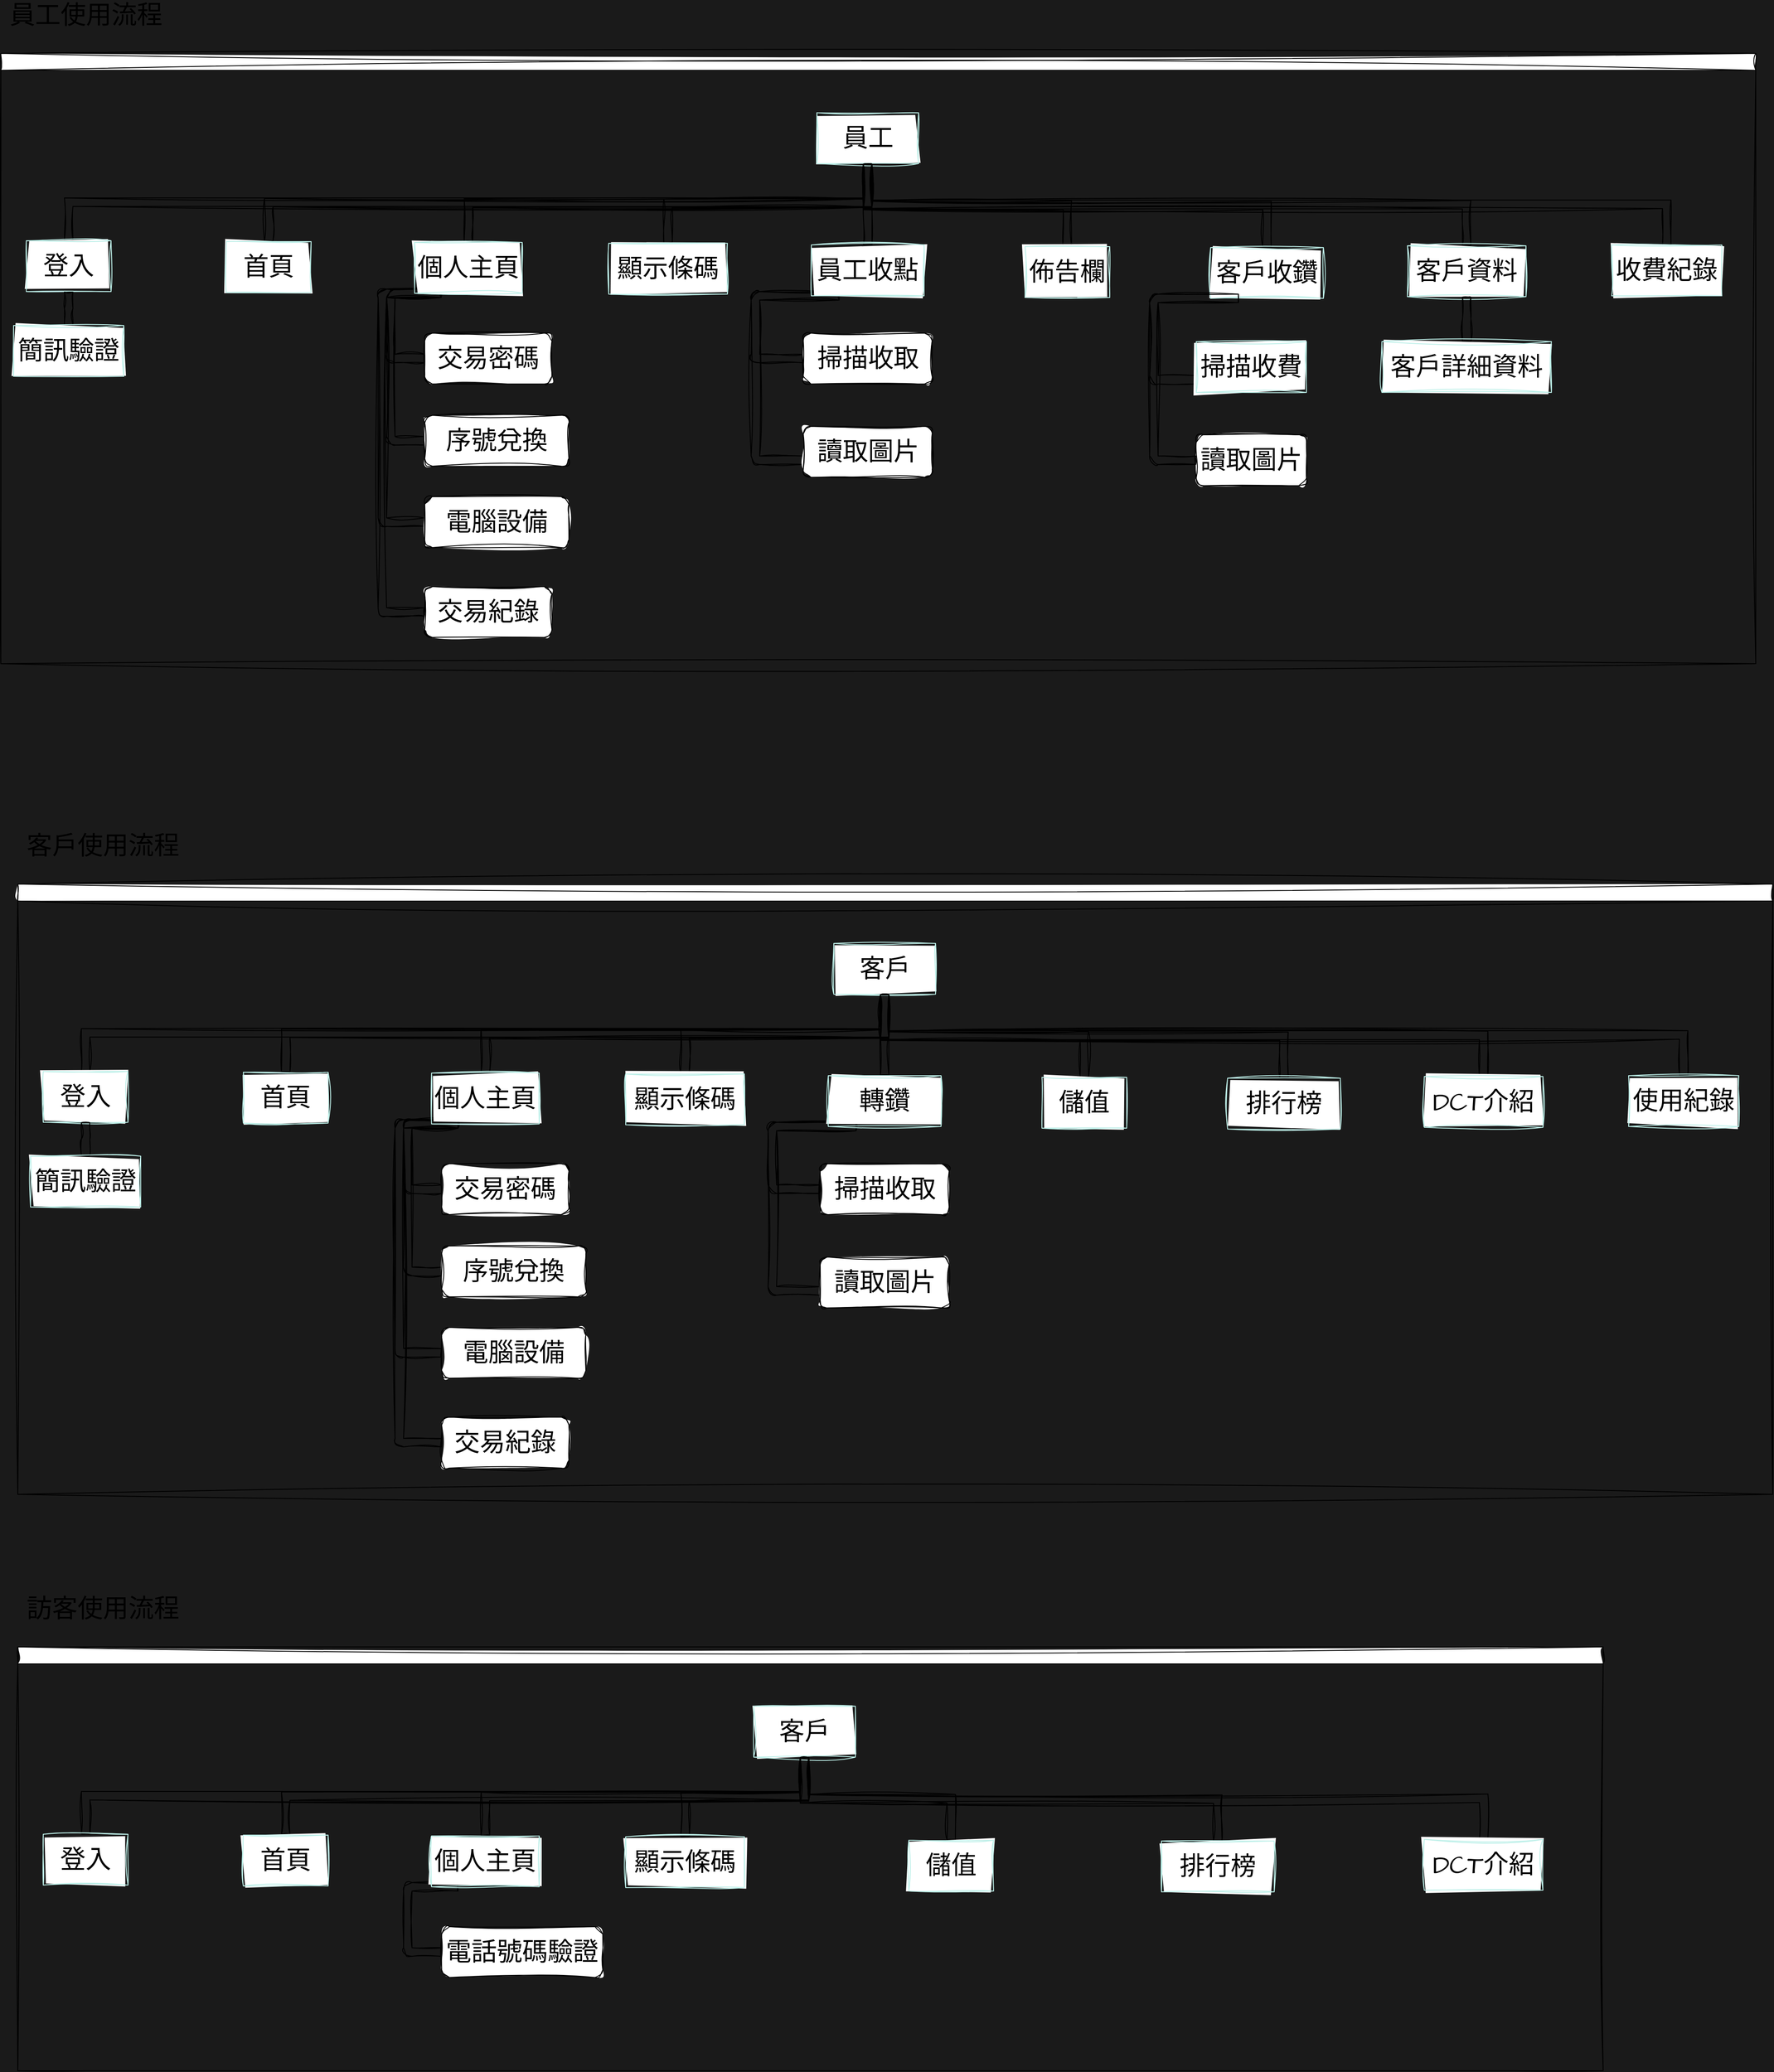 <mxfile>
    <diagram id="p6UBjin0IFwzOMtOB1aO" name="第1頁">
        <mxGraphModel dx="554" dy="407" grid="1" gridSize="10" guides="1" tooltips="1" connect="1" arrows="1" fold="1" page="1" pageScale="1" pageWidth="827" pageHeight="1169" background="#1A1A1A" math="0" shadow="0">
            <root>
                <mxCell id="0"/>
                <mxCell id="1" parent="0"/>
                <mxCell id="107" value="" style="swimlane;startSize=20;horizontal=1;containerType=tree;newEdgeStyle={&quot;edgeStyle&quot;:&quot;elbowEdgeStyle&quot;,&quot;startArrow&quot;:&quot;none&quot;,&quot;endArrow&quot;:&quot;none&quot;};sketch=1;hachureGap=4;jiggle=2;curveFitting=1;fontFamily=Architects Daughter;fontSource=https%3A%2F%2Ffonts.googleapis.com%2Fcss%3Ffamily%3DArchitects%2BDaughter;fontSize=30;spacingTop=2;spacing=10;" parent="1" vertex="1">
                    <mxGeometry x="280" y="540" width="2070" height="720" as="geometry"/>
                </mxCell>
                <mxCell id="108" value="" style="edgeStyle=elbowEdgeStyle;elbow=vertical;sourcePerimeterSpacing=0;targetPerimeterSpacing=0;startArrow=none;endArrow=none;rounded=0;curved=0;sketch=1;hachureGap=4;jiggle=2;curveFitting=1;fontFamily=Architects Daughter;fontSource=https%3A%2F%2Ffonts.googleapis.com%2Fcss%3Ffamily%3DArchitects%2BDaughter;fontSize=30;shape=flexArrow;" parent="107" source="110" target="111" edge="1">
                    <mxGeometry relative="1" as="geometry"/>
                </mxCell>
                <mxCell id="109" value="" style="edgeStyle=elbowEdgeStyle;elbow=vertical;sourcePerimeterSpacing=0;targetPerimeterSpacing=0;startArrow=none;endArrow=none;rounded=0;curved=0;sketch=1;hachureGap=4;jiggle=2;curveFitting=1;fontFamily=Architects Daughter;fontSource=https%3A%2F%2Ffonts.googleapis.com%2Fcss%3Ffamily%3DArchitects%2BDaughter;fontSize=30;shape=flexArrow;" parent="107" source="110" target="112" edge="1">
                    <mxGeometry relative="1" as="geometry"/>
                </mxCell>
                <UserObject label="員工" treeRoot="1" id="110">
                    <mxCell style="whiteSpace=wrap;html=1;align=center;treeFolding=1;treeMoving=1;newEdgeStyle={&quot;edgeStyle&quot;:&quot;elbowEdgeStyle&quot;,&quot;startArrow&quot;:&quot;none&quot;,&quot;endArrow&quot;:&quot;none&quot;};sketch=1;hachureGap=4;jiggle=2;curveFitting=1;strokeColor=#BEF0E9;fontFamily=Architects Daughter;fontSource=https%3A%2F%2Ffonts.googleapis.com%2Fcss%3Ffamily%3DArchitects%2BDaughter;fontSize=30;" parent="107" vertex="1">
                        <mxGeometry x="962.5" y="70" width="120" height="60" as="geometry"/>
                    </mxCell>
                </UserObject>
                <mxCell id="111" value="登入" style="whiteSpace=wrap;html=1;align=center;verticalAlign=middle;treeFolding=1;treeMoving=1;newEdgeStyle={&quot;edgeStyle&quot;:&quot;elbowEdgeStyle&quot;,&quot;startArrow&quot;:&quot;none&quot;,&quot;endArrow&quot;:&quot;none&quot;};sketch=1;hachureGap=4;jiggle=2;curveFitting=1;strokeColor=#BEF0E9;fontFamily=Architects Daughter;fontSource=https%3A%2F%2Ffonts.googleapis.com%2Fcss%3Ffamily%3DArchitects%2BDaughter;fontSize=30;" parent="107" vertex="1">
                    <mxGeometry x="30" y="221" width="100" height="60" as="geometry"/>
                </mxCell>
                <mxCell id="112" value="首頁" style="whiteSpace=wrap;html=1;align=center;verticalAlign=middle;treeFolding=1;treeMoving=1;newEdgeStyle={&quot;edgeStyle&quot;:&quot;elbowEdgeStyle&quot;,&quot;startArrow&quot;:&quot;none&quot;,&quot;endArrow&quot;:&quot;none&quot;};sketch=1;hachureGap=4;jiggle=2;curveFitting=1;strokeColor=#BEF0E9;fontFamily=Architects Daughter;fontSource=https%3A%2F%2Ffonts.googleapis.com%2Fcss%3Ffamily%3DArchitects%2BDaughter;fontSize=30;" parent="107" vertex="1">
                    <mxGeometry x="266" y="222" width="100" height="60" as="geometry"/>
                </mxCell>
                <mxCell id="113" value="" style="edgeStyle=elbowEdgeStyle;elbow=vertical;sourcePerimeterSpacing=0;targetPerimeterSpacing=0;startArrow=none;endArrow=none;rounded=0;curved=0;sketch=1;hachureGap=4;jiggle=2;curveFitting=1;fontFamily=Architects Daughter;fontSource=https%3A%2F%2Ffonts.googleapis.com%2Fcss%3Ffamily%3DArchitects%2BDaughter;fontSize=30;shape=flexArrow;" parent="107" source="110" target="114" edge="1">
                    <mxGeometry relative="1" as="geometry">
                        <mxPoint x="710" y="600" as="sourcePoint"/>
                    </mxGeometry>
                </mxCell>
                <mxCell id="157" style="edgeStyle=elbowEdgeStyle;shape=flexArrow;sketch=1;hachureGap=4;jiggle=2;curveFitting=1;html=1;startArrow=none;endArrow=none;exitX=0.25;exitY=1;exitDx=0;exitDy=0;entryX=0;entryY=0.5;entryDx=0;entryDy=0;fontFamily=Architects Daughter;fontSource=https%3A%2F%2Ffonts.googleapis.com%2Fcss%3Ffamily%3DArchitects%2BDaughter;fontSize=30;elbow=vertical;" parent="107" source="114" target="152" edge="1">
                    <mxGeometry relative="1" as="geometry">
                        <Array as="points">
                            <mxPoint x="460" y="360"/>
                        </Array>
                    </mxGeometry>
                </mxCell>
                <mxCell id="158" style="edgeStyle=elbowEdgeStyle;shape=flexArrow;sketch=1;hachureGap=4;jiggle=2;curveFitting=1;html=1;startArrow=none;endArrow=none;exitX=0.25;exitY=1;exitDx=0;exitDy=0;entryX=0;entryY=0.5;entryDx=0;entryDy=0;fontFamily=Architects Daughter;fontSource=https%3A%2F%2Ffonts.googleapis.com%2Fcss%3Ffamily%3DArchitects%2BDaughter;fontSize=30;elbow=vertical;" parent="107" source="114" target="153" edge="1">
                    <mxGeometry relative="1" as="geometry">
                        <Array as="points">
                            <mxPoint x="460" y="457"/>
                        </Array>
                    </mxGeometry>
                </mxCell>
                <mxCell id="159" style="edgeStyle=elbowEdgeStyle;shape=flexArrow;sketch=1;hachureGap=4;jiggle=2;curveFitting=1;html=1;startArrow=none;endArrow=none;exitX=0.25;exitY=1;exitDx=0;exitDy=0;entryX=0;entryY=0.5;entryDx=0;entryDy=0;fontFamily=Architects Daughter;fontSource=https%3A%2F%2Ffonts.googleapis.com%2Fcss%3Ffamily%3DArchitects%2BDaughter;fontSize=30;elbow=vertical;" parent="107" source="114" target="155" edge="1">
                    <mxGeometry relative="1" as="geometry">
                        <Array as="points">
                            <mxPoint x="450" y="553"/>
                        </Array>
                    </mxGeometry>
                </mxCell>
                <mxCell id="160" style="edgeStyle=elbowEdgeStyle;shape=flexArrow;sketch=1;hachureGap=4;jiggle=2;curveFitting=1;html=1;startArrow=none;endArrow=none;exitX=0.25;exitY=1;exitDx=0;exitDy=0;entryX=0;entryY=0.5;entryDx=0;entryDy=0;fontFamily=Architects Daughter;fontSource=https%3A%2F%2Ffonts.googleapis.com%2Fcss%3Ffamily%3DArchitects%2BDaughter;fontSize=30;elbow=vertical;" parent="107" source="114" target="154" edge="1">
                    <mxGeometry relative="1" as="geometry">
                        <Array as="points">
                            <mxPoint x="450" y="650"/>
                        </Array>
                    </mxGeometry>
                </mxCell>
                <mxCell id="114" value="個人主頁" style="whiteSpace=wrap;html=1;align=center;verticalAlign=middle;treeFolding=1;treeMoving=1;newEdgeStyle={&quot;edgeStyle&quot;:&quot;elbowEdgeStyle&quot;,&quot;startArrow&quot;:&quot;none&quot;,&quot;endArrow&quot;:&quot;none&quot;};sketch=1;hachureGap=4;jiggle=2;curveFitting=1;strokeColor=#BEF0E9;fontFamily=Architects Daughter;fontSource=https%3A%2F%2Ffonts.googleapis.com%2Fcss%3Ffamily%3DArchitects%2BDaughter;fontSize=30;" parent="107" vertex="1">
                    <mxGeometry x="488" y="223" width="127" height="60" as="geometry"/>
                </mxCell>
                <mxCell id="115" value="" style="edgeStyle=elbowEdgeStyle;elbow=vertical;sourcePerimeterSpacing=0;targetPerimeterSpacing=0;startArrow=none;endArrow=none;rounded=0;curved=0;sketch=1;hachureGap=4;jiggle=2;curveFitting=1;fontFamily=Architects Daughter;fontSource=https%3A%2F%2Ffonts.googleapis.com%2Fcss%3Ffamily%3DArchitects%2BDaughter;fontSize=30;shape=flexArrow;" parent="107" source="110" target="116" edge="1">
                    <mxGeometry relative="1" as="geometry">
                        <mxPoint x="710" y="600" as="sourcePoint"/>
                    </mxGeometry>
                </mxCell>
                <mxCell id="116" value="顯示條碼" style="whiteSpace=wrap;html=1;align=center;verticalAlign=middle;treeFolding=1;treeMoving=1;newEdgeStyle={&quot;edgeStyle&quot;:&quot;elbowEdgeStyle&quot;,&quot;startArrow&quot;:&quot;none&quot;,&quot;endArrow&quot;:&quot;none&quot;};sketch=1;hachureGap=4;jiggle=2;curveFitting=1;strokeColor=#BEF0E9;fontFamily=Architects Daughter;fontSource=https%3A%2F%2Ffonts.googleapis.com%2Fcss%3Ffamily%3DArchitects%2BDaughter;fontSize=30;" parent="107" vertex="1">
                    <mxGeometry x="717" y="224" width="140" height="60" as="geometry"/>
                </mxCell>
                <mxCell id="122" value="" style="edgeStyle=elbowEdgeStyle;elbow=vertical;sourcePerimeterSpacing=0;targetPerimeterSpacing=0;startArrow=none;endArrow=none;rounded=0;curved=0;sketch=1;hachureGap=4;jiggle=2;curveFitting=1;fontFamily=Architects Daughter;fontSource=https%3A%2F%2Ffonts.googleapis.com%2Fcss%3Ffamily%3DArchitects%2BDaughter;fontSize=30;shape=flexArrow;" parent="107" source="110" target="123" edge="1">
                    <mxGeometry relative="1" as="geometry">
                        <mxPoint x="713" y="670" as="sourcePoint"/>
                    </mxGeometry>
                </mxCell>
                <mxCell id="150" style="edgeStyle=elbowEdgeStyle;shape=flexArrow;sketch=1;hachureGap=4;jiggle=2;curveFitting=1;html=1;startArrow=none;endArrow=none;exitX=0.25;exitY=1;exitDx=0;exitDy=0;entryX=0;entryY=0.5;entryDx=0;entryDy=0;fontFamily=Architects Daughter;fontSource=https%3A%2F%2Ffonts.googleapis.com%2Fcss%3Ffamily%3DArchitects%2BDaughter;fontSize=30;elbow=vertical;" parent="107" source="123" target="148" edge="1">
                    <mxGeometry relative="1" as="geometry">
                        <Array as="points">
                            <mxPoint x="890" y="320"/>
                        </Array>
                    </mxGeometry>
                </mxCell>
                <mxCell id="151" style="edgeStyle=elbowEdgeStyle;shape=flexArrow;sketch=1;hachureGap=4;jiggle=2;curveFitting=1;html=1;startArrow=none;endArrow=none;exitX=0.25;exitY=1;exitDx=0;exitDy=0;entryX=0;entryY=0.667;entryDx=0;entryDy=0;fontFamily=Architects Daughter;fontSource=https%3A%2F%2Ffonts.googleapis.com%2Fcss%3Ffamily%3DArchitects%2BDaughter;fontSize=30;elbow=vertical;entryPerimeter=0;" parent="107" source="123" target="149" edge="1">
                    <mxGeometry relative="1" as="geometry">
                        <Array as="points">
                            <mxPoint x="890" y="370"/>
                        </Array>
                    </mxGeometry>
                </mxCell>
                <mxCell id="123" value="員工收點" style="whiteSpace=wrap;html=1;align=center;verticalAlign=middle;treeFolding=1;treeMoving=1;newEdgeStyle={&quot;edgeStyle&quot;:&quot;elbowEdgeStyle&quot;,&quot;startArrow&quot;:&quot;none&quot;,&quot;endArrow&quot;:&quot;none&quot;};sketch=1;hachureGap=4;jiggle=2;curveFitting=1;strokeColor=#BEF0E9;fontFamily=Architects Daughter;fontSource=https%3A%2F%2Ffonts.googleapis.com%2Fcss%3Ffamily%3DArchitects%2BDaughter;fontSize=30;" parent="107" vertex="1">
                    <mxGeometry x="956" y="226" width="133" height="60" as="geometry"/>
                </mxCell>
                <mxCell id="126" value="" style="edgeStyle=elbowEdgeStyle;elbow=vertical;sourcePerimeterSpacing=0;targetPerimeterSpacing=0;startArrow=none;endArrow=none;rounded=0;curved=0;sketch=1;hachureGap=4;jiggle=2;curveFitting=1;fontFamily=Architects Daughter;fontSource=https%3A%2F%2Ffonts.googleapis.com%2Fcss%3Ffamily%3DArchitects%2BDaughter;fontSize=30;shape=flexArrow;" parent="107" source="110" target="127" edge="1">
                    <mxGeometry relative="1" as="geometry">
                        <mxPoint x="713" y="670" as="sourcePoint"/>
                    </mxGeometry>
                </mxCell>
                <mxCell id="127" value="佈告欄" style="whiteSpace=wrap;html=1;align=center;verticalAlign=middle;treeFolding=1;treeMoving=1;newEdgeStyle={&quot;edgeStyle&quot;:&quot;elbowEdgeStyle&quot;,&quot;startArrow&quot;:&quot;none&quot;,&quot;endArrow&quot;:&quot;none&quot;};sketch=1;hachureGap=4;jiggle=2;curveFitting=1;strokeColor=#BEF0E9;fontFamily=Architects Daughter;fontSource=https%3A%2F%2Ffonts.googleapis.com%2Fcss%3Ffamily%3DArchitects%2BDaughter;fontSize=30;" parent="107" vertex="1">
                    <mxGeometry x="1208" y="228" width="100" height="60" as="geometry"/>
                </mxCell>
                <mxCell id="128" value="" style="edgeStyle=elbowEdgeStyle;elbow=vertical;sourcePerimeterSpacing=0;targetPerimeterSpacing=0;startArrow=none;endArrow=none;rounded=0;curved=0;sketch=1;hachureGap=4;jiggle=2;curveFitting=1;fontFamily=Architects Daughter;fontSource=https%3A%2F%2Ffonts.googleapis.com%2Fcss%3Ffamily%3DArchitects%2BDaughter;fontSize=30;shape=flexArrow;" parent="107" source="110" target="129" edge="1">
                    <mxGeometry relative="1" as="geometry">
                        <mxPoint x="713" y="670" as="sourcePoint"/>
                    </mxGeometry>
                </mxCell>
                <mxCell id="311" style="edgeStyle=elbowEdgeStyle;shape=flexArrow;sketch=1;hachureGap=4;jiggle=2;curveFitting=1;html=1;startArrow=none;endArrow=none;exitX=0.25;exitY=1;exitDx=0;exitDy=0;entryX=0;entryY=0.75;entryDx=0;entryDy=0;fontFamily=Architects Daughter;fontSource=https%3A%2F%2Ffonts.googleapis.com%2Fcss%3Ffamily%3DArchitects%2BDaughter;fontSize=30;elbow=vertical;" parent="107" source="129" target="299" edge="1">
                    <mxGeometry relative="1" as="geometry">
                        <Array as="points">
                            <mxPoint x="1360" y="350"/>
                        </Array>
                    </mxGeometry>
                </mxCell>
                <mxCell id="129" value="客戶收鑽" style="whiteSpace=wrap;html=1;align=center;verticalAlign=middle;treeFolding=1;treeMoving=1;newEdgeStyle={&quot;edgeStyle&quot;:&quot;elbowEdgeStyle&quot;,&quot;startArrow&quot;:&quot;none&quot;,&quot;endArrow&quot;:&quot;none&quot;};sketch=1;hachureGap=4;jiggle=2;curveFitting=1;strokeColor=#BEF0E9;fontFamily=Architects Daughter;fontSource=https%3A%2F%2Ffonts.googleapis.com%2Fcss%3Ffamily%3DArchitects%2BDaughter;fontSize=30;" parent="107" vertex="1">
                    <mxGeometry x="1427" y="229" width="133" height="60" as="geometry"/>
                </mxCell>
                <mxCell id="132" value="" style="edgeStyle=elbowEdgeStyle;elbow=vertical;sourcePerimeterSpacing=0;targetPerimeterSpacing=0;startArrow=none;endArrow=none;rounded=0;curved=0;sketch=1;hachureGap=4;jiggle=2;curveFitting=1;fontFamily=Architects Daughter;fontSource=https%3A%2F%2Ffonts.googleapis.com%2Fcss%3Ffamily%3DArchitects%2BDaughter;fontSize=30;shape=flexArrow;" parent="107" source="110" target="133" edge="1">
                    <mxGeometry relative="1" as="geometry">
                        <mxPoint x="713" y="670" as="sourcePoint"/>
                    </mxGeometry>
                </mxCell>
                <mxCell id="133" value="收費紀錄" style="whiteSpace=wrap;html=1;align=center;verticalAlign=middle;treeFolding=1;treeMoving=1;newEdgeStyle={&quot;edgeStyle&quot;:&quot;elbowEdgeStyle&quot;,&quot;startArrow&quot;:&quot;none&quot;,&quot;endArrow&quot;:&quot;none&quot;};sketch=1;hachureGap=4;jiggle=2;curveFitting=1;strokeColor=#BEF0E9;fontFamily=Architects Daughter;fontSource=https%3A%2F%2Ffonts.googleapis.com%2Fcss%3Ffamily%3DArchitects%2BDaughter;fontSize=30;" parent="107" vertex="1">
                    <mxGeometry x="1900" y="226" width="130" height="60" as="geometry"/>
                </mxCell>
                <mxCell id="148" value="掃描收取" style="rounded=1;whiteSpace=wrap;html=1;sketch=1;hachureGap=4;jiggle=2;curveFitting=1;fontFamily=Architects Daughter;fontSource=https%3A%2F%2Ffonts.googleapis.com%2Fcss%3Ffamily%3DArchitects%2BDaughter;fontSize=30;" parent="107" vertex="1">
                    <mxGeometry x="946.5" y="330" width="152" height="60" as="geometry"/>
                </mxCell>
                <mxCell id="149" value="讀取圖片" style="rounded=1;whiteSpace=wrap;html=1;sketch=1;hachureGap=4;jiggle=2;curveFitting=1;fontFamily=Architects Daughter;fontSource=https%3A%2F%2Ffonts.googleapis.com%2Fcss%3Ffamily%3DArchitects%2BDaughter;fontSize=30;" parent="107" vertex="1">
                    <mxGeometry x="946.5" y="440" width="152" height="60" as="geometry"/>
                </mxCell>
                <mxCell id="152" value="交易密碼" style="rounded=1;whiteSpace=wrap;html=1;sketch=1;hachureGap=4;jiggle=2;curveFitting=1;fontFamily=Architects Daughter;fontSource=https%3A%2F%2Ffonts.googleapis.com%2Fcss%3Ffamily%3DArchitects%2BDaughter;fontSize=30;" parent="107" vertex="1">
                    <mxGeometry x="500" y="330" width="150" height="60" as="geometry"/>
                </mxCell>
                <mxCell id="153" value="序號兌換" style="rounded=1;whiteSpace=wrap;html=1;sketch=1;hachureGap=4;jiggle=2;curveFitting=1;fontFamily=Architects Daughter;fontSource=https%3A%2F%2Ffonts.googleapis.com%2Fcss%3Ffamily%3DArchitects%2BDaughter;fontSize=30;" parent="107" vertex="1">
                    <mxGeometry x="500" y="427" width="170" height="60" as="geometry"/>
                </mxCell>
                <mxCell id="154" value="交易紀錄" style="rounded=1;whiteSpace=wrap;html=1;sketch=1;hachureGap=4;jiggle=2;curveFitting=1;fontFamily=Architects Daughter;fontSource=https%3A%2F%2Ffonts.googleapis.com%2Fcss%3Ffamily%3DArchitects%2BDaughter;fontSize=30;" parent="107" vertex="1">
                    <mxGeometry x="500" y="629" width="150" height="60" as="geometry"/>
                </mxCell>
                <mxCell id="155" value="電腦設備" style="rounded=1;whiteSpace=wrap;html=1;sketch=1;hachureGap=4;jiggle=2;curveFitting=1;fontFamily=Architects Daughter;fontSource=https%3A%2F%2Ffonts.googleapis.com%2Fcss%3Ffamily%3DArchitects%2BDaughter;fontSize=30;" parent="107" vertex="1">
                    <mxGeometry x="500" y="523" width="170" height="60" as="geometry"/>
                </mxCell>
                <mxCell id="206" value="" style="edgeStyle=elbowEdgeStyle;elbow=vertical;sourcePerimeterSpacing=0;targetPerimeterSpacing=0;startArrow=none;endArrow=none;rounded=0;curved=0;sketch=1;hachureGap=4;jiggle=2;curveFitting=1;fontFamily=Architects Daughter;fontSource=https%3A%2F%2Ffonts.googleapis.com%2Fcss%3Ffamily%3DArchitects%2BDaughter;fontSize=30;shape=flexArrow;" parent="107" source="110" target="207" edge="1">
                    <mxGeometry relative="1" as="geometry">
                        <mxPoint x="1208" y="670" as="sourcePoint"/>
                    </mxGeometry>
                </mxCell>
                <mxCell id="207" value="客戶資料" style="whiteSpace=wrap;html=1;align=center;verticalAlign=middle;treeFolding=1;treeMoving=1;newEdgeStyle={&quot;edgeStyle&quot;:&quot;elbowEdgeStyle&quot;,&quot;startArrow&quot;:&quot;none&quot;,&quot;endArrow&quot;:&quot;none&quot;};sketch=1;hachureGap=4;jiggle=2;curveFitting=1;strokeColor=#BEF0E9;fontFamily=Architects Daughter;fontSource=https%3A%2F%2Ffonts.googleapis.com%2Fcss%3Ffamily%3DArchitects%2BDaughter;fontSize=30;" parent="107" vertex="1">
                    <mxGeometry x="1659" y="227" width="140" height="60" as="geometry"/>
                </mxCell>
                <mxCell id="208" value="" style="edgeStyle=elbowEdgeStyle;elbow=vertical;sourcePerimeterSpacing=0;targetPerimeterSpacing=0;startArrow=none;endArrow=none;rounded=0;curved=0;sketch=1;hachureGap=4;jiggle=2;curveFitting=1;fontFamily=Architects Daughter;fontSource=https%3A%2F%2Ffonts.googleapis.com%2Fcss%3Ffamily%3DArchitects%2BDaughter;fontSize=30;shape=flexArrow;" parent="107" source="207" target="209" edge="1">
                    <mxGeometry relative="1" as="geometry">
                        <mxPoint x="1208" y="670" as="sourcePoint"/>
                    </mxGeometry>
                </mxCell>
                <mxCell id="209" value="客戶詳細資料" style="whiteSpace=wrap;html=1;align=center;verticalAlign=middle;treeFolding=1;treeMoving=1;newEdgeStyle={&quot;edgeStyle&quot;:&quot;elbowEdgeStyle&quot;,&quot;startArrow&quot;:&quot;none&quot;,&quot;endArrow&quot;:&quot;none&quot;};sketch=1;hachureGap=4;jiggle=2;curveFitting=1;strokeColor=#BEF0E9;fontFamily=Architects Daughter;fontSource=https%3A%2F%2Ffonts.googleapis.com%2Fcss%3Ffamily%3DArchitects%2BDaughter;fontSize=30;" parent="107" vertex="1">
                    <mxGeometry x="1629" y="340" width="200" height="60" as="geometry"/>
                </mxCell>
                <mxCell id="297" value="" style="edgeStyle=elbowEdgeStyle;elbow=vertical;sourcePerimeterSpacing=0;targetPerimeterSpacing=0;startArrow=none;endArrow=none;rounded=0;curved=0;sketch=1;hachureGap=4;jiggle=2;curveFitting=1;fontFamily=Architects Daughter;fontSource=https%3A%2F%2Ffonts.googleapis.com%2Fcss%3Ffamily%3DArchitects%2BDaughter;fontSize=30;shape=flexArrow;" parent="107" source="111" target="298" edge="1">
                    <mxGeometry relative="1" as="geometry">
                        <mxPoint x="1208" y="670" as="sourcePoint"/>
                    </mxGeometry>
                </mxCell>
                <mxCell id="298" value="簡訊驗證" style="whiteSpace=wrap;html=1;align=center;verticalAlign=middle;treeFolding=1;treeMoving=1;newEdgeStyle={&quot;edgeStyle&quot;:&quot;elbowEdgeStyle&quot;,&quot;startArrow&quot;:&quot;none&quot;,&quot;endArrow&quot;:&quot;none&quot;};sketch=1;hachureGap=4;jiggle=2;curveFitting=1;strokeColor=#BEF0E9;fontFamily=Architects Daughter;fontSource=https%3A%2F%2Ffonts.googleapis.com%2Fcss%3Ffamily%3DArchitects%2BDaughter;fontSize=30;" parent="107" vertex="1">
                    <mxGeometry x="15" y="321" width="130" height="60" as="geometry"/>
                </mxCell>
                <mxCell id="303" value="讀取圖片" style="rounded=1;whiteSpace=wrap;html=1;sketch=1;hachureGap=4;jiggle=2;curveFitting=1;fontFamily=Architects Daughter;fontSource=https%3A%2F%2Ffonts.googleapis.com%2Fcss%3Ffamily%3DArchitects%2BDaughter;fontSize=30;" parent="107" vertex="1">
                    <mxGeometry x="1410" y="450" width="130" height="60" as="geometry"/>
                </mxCell>
                <mxCell id="304" style="edgeStyle=elbowEdgeStyle;shape=flexArrow;sketch=1;hachureGap=4;jiggle=2;curveFitting=1;html=1;startArrow=none;endArrow=none;exitX=0.25;exitY=1;exitDx=0;exitDy=0;entryX=0;entryY=0.5;entryDx=0;entryDy=0;fontFamily=Architects Daughter;fontSource=https%3A%2F%2Ffonts.googleapis.com%2Fcss%3Ffamily%3DArchitects%2BDaughter;fontSize=30;elbow=vertical;" parent="107" source="129" target="303" edge="1">
                    <mxGeometry relative="1" as="geometry">
                        <Array as="points">
                            <mxPoint x="1360" y="480"/>
                        </Array>
                        <mxPoint x="1460.25" y="289" as="sourcePoint"/>
                        <mxPoint x="1480" y="490" as="targetPoint"/>
                    </mxGeometry>
                </mxCell>
                <mxCell id="299" value="掃描收費" style="whiteSpace=wrap;html=1;align=center;verticalAlign=middle;treeFolding=1;treeMoving=1;newEdgeStyle={&quot;edgeStyle&quot;:&quot;elbowEdgeStyle&quot;,&quot;startArrow&quot;:&quot;none&quot;,&quot;endArrow&quot;:&quot;none&quot;};sketch=1;hachureGap=4;jiggle=2;curveFitting=1;strokeColor=#BEF0E9;fontFamily=Architects Daughter;fontSource=https%3A%2F%2Ffonts.googleapis.com%2Fcss%3Ffamily%3DArchitects%2BDaughter;fontSize=30;" parent="107" vertex="1">
                    <mxGeometry x="1410" y="340" width="130" height="60" as="geometry"/>
                </mxCell>
                <mxCell id="201" value="&lt;font style=&quot;font-size: 30px;&quot;&gt;員工使用流程&lt;/font&gt;" style="text;html=1;strokeColor=none;fillColor=none;align=center;verticalAlign=middle;whiteSpace=wrap;rounded=0;sketch=1;hachureGap=4;jiggle=2;curveFitting=1;fontFamily=Architects Daughter;fontSource=https%3A%2F%2Ffonts.googleapis.com%2Fcss%3Ffamily%3DArchitects%2BDaughter;fontSize=30;" parent="1" vertex="1">
                    <mxGeometry x="280" y="480" width="201" height="30" as="geometry"/>
                </mxCell>
                <mxCell id="312" value="" style="swimlane;startSize=20;horizontal=1;containerType=tree;newEdgeStyle={&quot;edgeStyle&quot;:&quot;elbowEdgeStyle&quot;,&quot;startArrow&quot;:&quot;none&quot;,&quot;endArrow&quot;:&quot;none&quot;};sketch=1;hachureGap=4;jiggle=2;curveFitting=1;fontFamily=Architects Daughter;fontSource=https%3A%2F%2Ffonts.googleapis.com%2Fcss%3Ffamily%3DArchitects%2BDaughter;fontSize=30;spacingTop=2;spacing=10;" parent="1" vertex="1">
                    <mxGeometry x="300" y="1520" width="2070" height="720" as="geometry"/>
                </mxCell>
                <mxCell id="313" value="" style="edgeStyle=elbowEdgeStyle;elbow=vertical;sourcePerimeterSpacing=0;targetPerimeterSpacing=0;startArrow=none;endArrow=none;rounded=0;curved=0;sketch=1;hachureGap=4;jiggle=2;curveFitting=1;fontFamily=Architects Daughter;fontSource=https%3A%2F%2Ffonts.googleapis.com%2Fcss%3Ffamily%3DArchitects%2BDaughter;fontSize=30;shape=flexArrow;" parent="312" source="315" target="316" edge="1">
                    <mxGeometry relative="1" as="geometry"/>
                </mxCell>
                <mxCell id="314" value="" style="edgeStyle=elbowEdgeStyle;elbow=vertical;sourcePerimeterSpacing=0;targetPerimeterSpacing=0;startArrow=none;endArrow=none;rounded=0;curved=0;sketch=1;hachureGap=4;jiggle=2;curveFitting=1;fontFamily=Architects Daughter;fontSource=https%3A%2F%2Ffonts.googleapis.com%2Fcss%3Ffamily%3DArchitects%2BDaughter;fontSize=30;shape=flexArrow;" parent="312" source="315" target="317" edge="1">
                    <mxGeometry relative="1" as="geometry"/>
                </mxCell>
                <UserObject label="客戶" treeRoot="1" id="315">
                    <mxCell style="whiteSpace=wrap;html=1;align=center;treeFolding=1;treeMoving=1;newEdgeStyle={&quot;edgeStyle&quot;:&quot;elbowEdgeStyle&quot;,&quot;startArrow&quot;:&quot;none&quot;,&quot;endArrow&quot;:&quot;none&quot;};sketch=1;hachureGap=4;jiggle=2;curveFitting=1;strokeColor=#BEF0E9;fontFamily=Architects Daughter;fontSource=https%3A%2F%2Ffonts.googleapis.com%2Fcss%3Ffamily%3DArchitects%2BDaughter;fontSize=30;" parent="312" vertex="1">
                        <mxGeometry x="962.5" y="70" width="120" height="60" as="geometry"/>
                    </mxCell>
                </UserObject>
                <mxCell id="316" value="登入" style="whiteSpace=wrap;html=1;align=center;verticalAlign=middle;treeFolding=1;treeMoving=1;newEdgeStyle={&quot;edgeStyle&quot;:&quot;elbowEdgeStyle&quot;,&quot;startArrow&quot;:&quot;none&quot;,&quot;endArrow&quot;:&quot;none&quot;};sketch=1;hachureGap=4;jiggle=2;curveFitting=1;strokeColor=#BEF0E9;fontFamily=Architects Daughter;fontSource=https%3A%2F%2Ffonts.googleapis.com%2Fcss%3Ffamily%3DArchitects%2BDaughter;fontSize=30;" parent="312" vertex="1">
                    <mxGeometry x="30" y="221" width="100" height="60" as="geometry"/>
                </mxCell>
                <mxCell id="317" value="首頁" style="whiteSpace=wrap;html=1;align=center;verticalAlign=middle;treeFolding=1;treeMoving=1;newEdgeStyle={&quot;edgeStyle&quot;:&quot;elbowEdgeStyle&quot;,&quot;startArrow&quot;:&quot;none&quot;,&quot;endArrow&quot;:&quot;none&quot;};sketch=1;hachureGap=4;jiggle=2;curveFitting=1;strokeColor=#BEF0E9;fontFamily=Architects Daughter;fontSource=https%3A%2F%2Ffonts.googleapis.com%2Fcss%3Ffamily%3DArchitects%2BDaughter;fontSize=30;" parent="312" vertex="1">
                    <mxGeometry x="266" y="222" width="100" height="60" as="geometry"/>
                </mxCell>
                <mxCell id="318" value="" style="edgeStyle=elbowEdgeStyle;elbow=vertical;sourcePerimeterSpacing=0;targetPerimeterSpacing=0;startArrow=none;endArrow=none;rounded=0;curved=0;sketch=1;hachureGap=4;jiggle=2;curveFitting=1;fontFamily=Architects Daughter;fontSource=https%3A%2F%2Ffonts.googleapis.com%2Fcss%3Ffamily%3DArchitects%2BDaughter;fontSize=30;shape=flexArrow;" parent="312" source="315" target="323" edge="1">
                    <mxGeometry relative="1" as="geometry">
                        <mxPoint x="710" y="600" as="sourcePoint"/>
                    </mxGeometry>
                </mxCell>
                <mxCell id="319" style="edgeStyle=elbowEdgeStyle;shape=flexArrow;sketch=1;hachureGap=4;jiggle=2;curveFitting=1;html=1;startArrow=none;endArrow=none;exitX=0.25;exitY=1;exitDx=0;exitDy=0;entryX=0;entryY=0.5;entryDx=0;entryDy=0;fontFamily=Architects Daughter;fontSource=https%3A%2F%2Ffonts.googleapis.com%2Fcss%3Ffamily%3DArchitects%2BDaughter;fontSize=30;elbow=vertical;" parent="312" source="323" target="339" edge="1">
                    <mxGeometry relative="1" as="geometry">
                        <Array as="points">
                            <mxPoint x="460" y="360"/>
                        </Array>
                    </mxGeometry>
                </mxCell>
                <mxCell id="320" style="edgeStyle=elbowEdgeStyle;shape=flexArrow;sketch=1;hachureGap=4;jiggle=2;curveFitting=1;html=1;startArrow=none;endArrow=none;exitX=0.25;exitY=1;exitDx=0;exitDy=0;entryX=0;entryY=0.5;entryDx=0;entryDy=0;fontFamily=Architects Daughter;fontSource=https%3A%2F%2Ffonts.googleapis.com%2Fcss%3Ffamily%3DArchitects%2BDaughter;fontSize=30;elbow=vertical;" parent="312" source="323" target="340" edge="1">
                    <mxGeometry relative="1" as="geometry">
                        <Array as="points">
                            <mxPoint x="460" y="457"/>
                        </Array>
                    </mxGeometry>
                </mxCell>
                <mxCell id="321" style="edgeStyle=elbowEdgeStyle;shape=flexArrow;sketch=1;hachureGap=4;jiggle=2;curveFitting=1;html=1;startArrow=none;endArrow=none;exitX=0.25;exitY=1;exitDx=0;exitDy=0;entryX=0;entryY=0.5;entryDx=0;entryDy=0;fontFamily=Architects Daughter;fontSource=https%3A%2F%2Ffonts.googleapis.com%2Fcss%3Ffamily%3DArchitects%2BDaughter;fontSize=30;elbow=vertical;" parent="312" source="323" target="342" edge="1">
                    <mxGeometry relative="1" as="geometry">
                        <Array as="points">
                            <mxPoint x="450" y="553"/>
                        </Array>
                    </mxGeometry>
                </mxCell>
                <mxCell id="322" style="edgeStyle=elbowEdgeStyle;shape=flexArrow;sketch=1;hachureGap=4;jiggle=2;curveFitting=1;html=1;startArrow=none;endArrow=none;exitX=0.25;exitY=1;exitDx=0;exitDy=0;entryX=0;entryY=0.5;entryDx=0;entryDy=0;fontFamily=Architects Daughter;fontSource=https%3A%2F%2Ffonts.googleapis.com%2Fcss%3Ffamily%3DArchitects%2BDaughter;fontSize=30;elbow=vertical;" parent="312" source="323" target="341" edge="1">
                    <mxGeometry relative="1" as="geometry">
                        <Array as="points">
                            <mxPoint x="450" y="650"/>
                        </Array>
                    </mxGeometry>
                </mxCell>
                <mxCell id="323" value="個人主頁" style="whiteSpace=wrap;html=1;align=center;verticalAlign=middle;treeFolding=1;treeMoving=1;newEdgeStyle={&quot;edgeStyle&quot;:&quot;elbowEdgeStyle&quot;,&quot;startArrow&quot;:&quot;none&quot;,&quot;endArrow&quot;:&quot;none&quot;};sketch=1;hachureGap=4;jiggle=2;curveFitting=1;strokeColor=#BEF0E9;fontFamily=Architects Daughter;fontSource=https%3A%2F%2Ffonts.googleapis.com%2Fcss%3Ffamily%3DArchitects%2BDaughter;fontSize=30;" parent="312" vertex="1">
                    <mxGeometry x="488" y="223" width="127" height="60" as="geometry"/>
                </mxCell>
                <mxCell id="324" value="" style="edgeStyle=elbowEdgeStyle;elbow=vertical;sourcePerimeterSpacing=0;targetPerimeterSpacing=0;startArrow=none;endArrow=none;rounded=0;curved=0;sketch=1;hachureGap=4;jiggle=2;curveFitting=1;fontFamily=Architects Daughter;fontSource=https%3A%2F%2Ffonts.googleapis.com%2Fcss%3Ffamily%3DArchitects%2BDaughter;fontSize=30;shape=flexArrow;" parent="312" source="315" target="325" edge="1">
                    <mxGeometry relative="1" as="geometry">
                        <mxPoint x="710" y="600" as="sourcePoint"/>
                    </mxGeometry>
                </mxCell>
                <mxCell id="325" value="顯示條碼" style="whiteSpace=wrap;html=1;align=center;verticalAlign=middle;treeFolding=1;treeMoving=1;newEdgeStyle={&quot;edgeStyle&quot;:&quot;elbowEdgeStyle&quot;,&quot;startArrow&quot;:&quot;none&quot;,&quot;endArrow&quot;:&quot;none&quot;};sketch=1;hachureGap=4;jiggle=2;curveFitting=1;strokeColor=#BEF0E9;fontFamily=Architects Daughter;fontSource=https%3A%2F%2Ffonts.googleapis.com%2Fcss%3Ffamily%3DArchitects%2BDaughter;fontSize=30;" parent="312" vertex="1">
                    <mxGeometry x="717" y="224" width="140" height="60" as="geometry"/>
                </mxCell>
                <mxCell id="326" value="" style="edgeStyle=elbowEdgeStyle;elbow=vertical;sourcePerimeterSpacing=0;targetPerimeterSpacing=0;startArrow=none;endArrow=none;rounded=0;curved=0;sketch=1;hachureGap=4;jiggle=2;curveFitting=1;fontFamily=Architects Daughter;fontSource=https%3A%2F%2Ffonts.googleapis.com%2Fcss%3Ffamily%3DArchitects%2BDaughter;fontSize=30;shape=flexArrow;" parent="312" source="315" target="329" edge="1">
                    <mxGeometry relative="1" as="geometry">
                        <mxPoint x="713" y="670" as="sourcePoint"/>
                    </mxGeometry>
                </mxCell>
                <mxCell id="327" style="edgeStyle=elbowEdgeStyle;shape=flexArrow;sketch=1;hachureGap=4;jiggle=2;curveFitting=1;html=1;startArrow=none;endArrow=none;exitX=0.25;exitY=1;exitDx=0;exitDy=0;entryX=0;entryY=0.5;entryDx=0;entryDy=0;fontFamily=Architects Daughter;fontSource=https%3A%2F%2Ffonts.googleapis.com%2Fcss%3Ffamily%3DArchitects%2BDaughter;fontSize=30;elbow=vertical;" parent="312" source="329" target="337" edge="1">
                    <mxGeometry relative="1" as="geometry">
                        <Array as="points">
                            <mxPoint x="890" y="320"/>
                        </Array>
                    </mxGeometry>
                </mxCell>
                <mxCell id="328" style="edgeStyle=elbowEdgeStyle;shape=flexArrow;sketch=1;hachureGap=4;jiggle=2;curveFitting=1;html=1;startArrow=none;endArrow=none;exitX=0.25;exitY=1;exitDx=0;exitDy=0;entryX=0;entryY=0.667;entryDx=0;entryDy=0;fontFamily=Architects Daughter;fontSource=https%3A%2F%2Ffonts.googleapis.com%2Fcss%3Ffamily%3DArchitects%2BDaughter;fontSize=30;elbow=vertical;entryPerimeter=0;" parent="312" source="329" target="338" edge="1">
                    <mxGeometry relative="1" as="geometry">
                        <Array as="points">
                            <mxPoint x="890" y="370"/>
                        </Array>
                    </mxGeometry>
                </mxCell>
                <mxCell id="329" value="轉鑽" style="whiteSpace=wrap;html=1;align=center;verticalAlign=middle;treeFolding=1;treeMoving=1;newEdgeStyle={&quot;edgeStyle&quot;:&quot;elbowEdgeStyle&quot;,&quot;startArrow&quot;:&quot;none&quot;,&quot;endArrow&quot;:&quot;none&quot;};sketch=1;hachureGap=4;jiggle=2;curveFitting=1;strokeColor=#BEF0E9;fontFamily=Architects Daughter;fontSource=https%3A%2F%2Ffonts.googleapis.com%2Fcss%3Ffamily%3DArchitects%2BDaughter;fontSize=30;" parent="312" vertex="1">
                    <mxGeometry x="956" y="226" width="133" height="60" as="geometry"/>
                </mxCell>
                <mxCell id="330" value="" style="edgeStyle=elbowEdgeStyle;elbow=vertical;sourcePerimeterSpacing=0;targetPerimeterSpacing=0;startArrow=none;endArrow=none;rounded=0;curved=0;sketch=1;hachureGap=4;jiggle=2;curveFitting=1;fontFamily=Architects Daughter;fontSource=https%3A%2F%2Ffonts.googleapis.com%2Fcss%3Ffamily%3DArchitects%2BDaughter;fontSize=30;shape=flexArrow;" parent="312" source="315" target="331" edge="1">
                    <mxGeometry relative="1" as="geometry">
                        <mxPoint x="713" y="670" as="sourcePoint"/>
                    </mxGeometry>
                </mxCell>
                <mxCell id="331" value="儲值" style="whiteSpace=wrap;html=1;align=center;verticalAlign=middle;treeFolding=1;treeMoving=1;newEdgeStyle={&quot;edgeStyle&quot;:&quot;elbowEdgeStyle&quot;,&quot;startArrow&quot;:&quot;none&quot;,&quot;endArrow&quot;:&quot;none&quot;};sketch=1;hachureGap=4;jiggle=2;curveFitting=1;strokeColor=#BEF0E9;fontFamily=Architects Daughter;fontSource=https%3A%2F%2Ffonts.googleapis.com%2Fcss%3Ffamily%3DArchitects%2BDaughter;fontSize=30;" parent="312" vertex="1">
                    <mxGeometry x="1208" y="228" width="100" height="60" as="geometry"/>
                </mxCell>
                <mxCell id="332" value="" style="edgeStyle=elbowEdgeStyle;elbow=vertical;sourcePerimeterSpacing=0;targetPerimeterSpacing=0;startArrow=none;endArrow=none;rounded=0;curved=0;sketch=1;hachureGap=4;jiggle=2;curveFitting=1;fontFamily=Architects Daughter;fontSource=https%3A%2F%2Ffonts.googleapis.com%2Fcss%3Ffamily%3DArchitects%2BDaughter;fontSize=30;shape=flexArrow;" parent="312" source="315" target="334" edge="1">
                    <mxGeometry relative="1" as="geometry">
                        <mxPoint x="713" y="670" as="sourcePoint"/>
                    </mxGeometry>
                </mxCell>
                <mxCell id="334" value="排行榜" style="whiteSpace=wrap;html=1;align=center;verticalAlign=middle;treeFolding=1;treeMoving=1;newEdgeStyle={&quot;edgeStyle&quot;:&quot;elbowEdgeStyle&quot;,&quot;startArrow&quot;:&quot;none&quot;,&quot;endArrow&quot;:&quot;none&quot;};sketch=1;hachureGap=4;jiggle=2;curveFitting=1;strokeColor=#BEF0E9;fontFamily=Architects Daughter;fontSource=https%3A%2F%2Ffonts.googleapis.com%2Fcss%3Ffamily%3DArchitects%2BDaughter;fontSize=30;" parent="312" vertex="1">
                    <mxGeometry x="1427" y="229" width="133" height="60" as="geometry"/>
                </mxCell>
                <mxCell id="335" value="" style="edgeStyle=elbowEdgeStyle;elbow=vertical;sourcePerimeterSpacing=0;targetPerimeterSpacing=0;startArrow=none;endArrow=none;rounded=0;curved=0;sketch=1;hachureGap=4;jiggle=2;curveFitting=1;fontFamily=Architects Daughter;fontSource=https%3A%2F%2Ffonts.googleapis.com%2Fcss%3Ffamily%3DArchitects%2BDaughter;fontSize=30;shape=flexArrow;" parent="312" source="315" target="336" edge="1">
                    <mxGeometry relative="1" as="geometry">
                        <mxPoint x="713" y="670" as="sourcePoint"/>
                    </mxGeometry>
                </mxCell>
                <mxCell id="336" value="使用紀錄" style="whiteSpace=wrap;html=1;align=center;verticalAlign=middle;treeFolding=1;treeMoving=1;newEdgeStyle={&quot;edgeStyle&quot;:&quot;elbowEdgeStyle&quot;,&quot;startArrow&quot;:&quot;none&quot;,&quot;endArrow&quot;:&quot;none&quot;};sketch=1;hachureGap=4;jiggle=2;curveFitting=1;strokeColor=#BEF0E9;fontFamily=Architects Daughter;fontSource=https%3A%2F%2Ffonts.googleapis.com%2Fcss%3Ffamily%3DArchitects%2BDaughter;fontSize=30;" parent="312" vertex="1">
                    <mxGeometry x="1900" y="226" width="130" height="60" as="geometry"/>
                </mxCell>
                <mxCell id="337" value="掃描收取" style="rounded=1;whiteSpace=wrap;html=1;sketch=1;hachureGap=4;jiggle=2;curveFitting=1;fontFamily=Architects Daughter;fontSource=https%3A%2F%2Ffonts.googleapis.com%2Fcss%3Ffamily%3DArchitects%2BDaughter;fontSize=30;" parent="312" vertex="1">
                    <mxGeometry x="946.5" y="330" width="152" height="60" as="geometry"/>
                </mxCell>
                <mxCell id="338" value="讀取圖片" style="rounded=1;whiteSpace=wrap;html=1;sketch=1;hachureGap=4;jiggle=2;curveFitting=1;fontFamily=Architects Daughter;fontSource=https%3A%2F%2Ffonts.googleapis.com%2Fcss%3Ffamily%3DArchitects%2BDaughter;fontSize=30;" parent="312" vertex="1">
                    <mxGeometry x="946.5" y="440" width="152" height="60" as="geometry"/>
                </mxCell>
                <mxCell id="339" value="交易密碼" style="rounded=1;whiteSpace=wrap;html=1;sketch=1;hachureGap=4;jiggle=2;curveFitting=1;fontFamily=Architects Daughter;fontSource=https%3A%2F%2Ffonts.googleapis.com%2Fcss%3Ffamily%3DArchitects%2BDaughter;fontSize=30;" parent="312" vertex="1">
                    <mxGeometry x="500" y="330" width="150" height="60" as="geometry"/>
                </mxCell>
                <mxCell id="340" value="序號兌換" style="rounded=1;whiteSpace=wrap;html=1;sketch=1;hachureGap=4;jiggle=2;curveFitting=1;fontFamily=Architects Daughter;fontSource=https%3A%2F%2Ffonts.googleapis.com%2Fcss%3Ffamily%3DArchitects%2BDaughter;fontSize=30;" parent="312" vertex="1">
                    <mxGeometry x="500" y="427" width="170" height="60" as="geometry"/>
                </mxCell>
                <mxCell id="341" value="交易紀錄" style="rounded=1;whiteSpace=wrap;html=1;sketch=1;hachureGap=4;jiggle=2;curveFitting=1;fontFamily=Architects Daughter;fontSource=https%3A%2F%2Ffonts.googleapis.com%2Fcss%3Ffamily%3DArchitects%2BDaughter;fontSize=30;" parent="312" vertex="1">
                    <mxGeometry x="500" y="629" width="150" height="60" as="geometry"/>
                </mxCell>
                <mxCell id="342" value="電腦設備" style="rounded=1;whiteSpace=wrap;html=1;sketch=1;hachureGap=4;jiggle=2;curveFitting=1;fontFamily=Architects Daughter;fontSource=https%3A%2F%2Ffonts.googleapis.com%2Fcss%3Ffamily%3DArchitects%2BDaughter;fontSize=30;" parent="312" vertex="1">
                    <mxGeometry x="500" y="523" width="170" height="60" as="geometry"/>
                </mxCell>
                <mxCell id="343" value="" style="edgeStyle=elbowEdgeStyle;elbow=vertical;sourcePerimeterSpacing=0;targetPerimeterSpacing=0;startArrow=none;endArrow=none;rounded=0;curved=0;sketch=1;hachureGap=4;jiggle=2;curveFitting=1;fontFamily=Architects Daughter;fontSource=https%3A%2F%2Ffonts.googleapis.com%2Fcss%3Ffamily%3DArchitects%2BDaughter;fontSize=30;shape=flexArrow;" parent="312" source="315" target="344" edge="1">
                    <mxGeometry relative="1" as="geometry">
                        <mxPoint x="1208" y="670" as="sourcePoint"/>
                    </mxGeometry>
                </mxCell>
                <mxCell id="344" value="DCT介紹" style="whiteSpace=wrap;html=1;align=center;verticalAlign=middle;treeFolding=1;treeMoving=1;newEdgeStyle={&quot;edgeStyle&quot;:&quot;elbowEdgeStyle&quot;,&quot;startArrow&quot;:&quot;none&quot;,&quot;endArrow&quot;:&quot;none&quot;};sketch=1;hachureGap=4;jiggle=2;curveFitting=1;strokeColor=#BEF0E9;fontFamily=Architects Daughter;fontSource=https%3A%2F%2Ffonts.googleapis.com%2Fcss%3Ffamily%3DArchitects%2BDaughter;fontSize=30;" parent="312" vertex="1">
                    <mxGeometry x="1659" y="227" width="140" height="60" as="geometry"/>
                </mxCell>
                <mxCell id="347" value="" style="edgeStyle=elbowEdgeStyle;elbow=vertical;sourcePerimeterSpacing=0;targetPerimeterSpacing=0;startArrow=none;endArrow=none;rounded=0;curved=0;sketch=1;hachureGap=4;jiggle=2;curveFitting=1;fontFamily=Architects Daughter;fontSource=https%3A%2F%2Ffonts.googleapis.com%2Fcss%3Ffamily%3DArchitects%2BDaughter;fontSize=30;shape=flexArrow;" parent="312" source="316" target="348" edge="1">
                    <mxGeometry relative="1" as="geometry">
                        <mxPoint x="1208" y="670" as="sourcePoint"/>
                    </mxGeometry>
                </mxCell>
                <mxCell id="348" value="簡訊驗證" style="whiteSpace=wrap;html=1;align=center;verticalAlign=middle;treeFolding=1;treeMoving=1;newEdgeStyle={&quot;edgeStyle&quot;:&quot;elbowEdgeStyle&quot;,&quot;startArrow&quot;:&quot;none&quot;,&quot;endArrow&quot;:&quot;none&quot;};sketch=1;hachureGap=4;jiggle=2;curveFitting=1;strokeColor=#BEF0E9;fontFamily=Architects Daughter;fontSource=https%3A%2F%2Ffonts.googleapis.com%2Fcss%3Ffamily%3DArchitects%2BDaughter;fontSize=30;" parent="312" vertex="1">
                    <mxGeometry x="15" y="321" width="130" height="60" as="geometry"/>
                </mxCell>
                <mxCell id="352" value="&lt;font style=&quot;font-size: 30px;&quot;&gt;客戶使用流程&lt;/font&gt;" style="text;html=1;strokeColor=none;fillColor=none;align=center;verticalAlign=middle;whiteSpace=wrap;rounded=0;sketch=1;hachureGap=4;jiggle=2;curveFitting=1;fontFamily=Architects Daughter;fontSource=https%3A%2F%2Ffonts.googleapis.com%2Fcss%3Ffamily%3DArchitects%2BDaughter;fontSize=30;" parent="1" vertex="1">
                    <mxGeometry x="300" y="1460" width="201" height="30" as="geometry"/>
                </mxCell>
                <mxCell id="353" value="" style="swimlane;startSize=20;horizontal=1;containerType=tree;newEdgeStyle={&quot;edgeStyle&quot;:&quot;elbowEdgeStyle&quot;,&quot;startArrow&quot;:&quot;none&quot;,&quot;endArrow&quot;:&quot;none&quot;};sketch=1;hachureGap=4;jiggle=2;curveFitting=1;fontFamily=Architects Daughter;fontSource=https%3A%2F%2Ffonts.googleapis.com%2Fcss%3Ffamily%3DArchitects%2BDaughter;fontSize=30;spacingTop=2;spacing=10;" parent="1" vertex="1">
                    <mxGeometry x="300" y="2420" width="1870" height="500" as="geometry"/>
                </mxCell>
                <mxCell id="354" value="" style="edgeStyle=elbowEdgeStyle;elbow=vertical;sourcePerimeterSpacing=0;targetPerimeterSpacing=0;startArrow=none;endArrow=none;rounded=0;curved=0;sketch=1;hachureGap=4;jiggle=2;curveFitting=1;fontFamily=Architects Daughter;fontSource=https%3A%2F%2Ffonts.googleapis.com%2Fcss%3Ffamily%3DArchitects%2BDaughter;fontSize=30;shape=flexArrow;" parent="353" source="356" target="357" edge="1">
                    <mxGeometry relative="1" as="geometry"/>
                </mxCell>
                <mxCell id="355" value="" style="edgeStyle=elbowEdgeStyle;elbow=vertical;sourcePerimeterSpacing=0;targetPerimeterSpacing=0;startArrow=none;endArrow=none;rounded=0;curved=0;sketch=1;hachureGap=4;jiggle=2;curveFitting=1;fontFamily=Architects Daughter;fontSource=https%3A%2F%2Ffonts.googleapis.com%2Fcss%3Ffamily%3DArchitects%2BDaughter;fontSize=30;shape=flexArrow;" parent="353" source="356" target="358" edge="1">
                    <mxGeometry relative="1" as="geometry"/>
                </mxCell>
                <UserObject label="客戶" treeRoot="1" id="356">
                    <mxCell style="whiteSpace=wrap;html=1;align=center;treeFolding=1;treeMoving=1;newEdgeStyle={&quot;edgeStyle&quot;:&quot;elbowEdgeStyle&quot;,&quot;startArrow&quot;:&quot;none&quot;,&quot;endArrow&quot;:&quot;none&quot;};sketch=1;hachureGap=4;jiggle=2;curveFitting=1;strokeColor=#BEF0E9;fontFamily=Architects Daughter;fontSource=https%3A%2F%2Ffonts.googleapis.com%2Fcss%3Ffamily%3DArchitects%2BDaughter;fontSize=30;" parent="353" vertex="1">
                        <mxGeometry x="868" y="70" width="120" height="60" as="geometry"/>
                    </mxCell>
                </UserObject>
                <mxCell id="357" value="登入" style="whiteSpace=wrap;html=1;align=center;verticalAlign=middle;treeFolding=1;treeMoving=1;newEdgeStyle={&quot;edgeStyle&quot;:&quot;elbowEdgeStyle&quot;,&quot;startArrow&quot;:&quot;none&quot;,&quot;endArrow&quot;:&quot;none&quot;};sketch=1;hachureGap=4;jiggle=2;curveFitting=1;strokeColor=#BEF0E9;fontFamily=Architects Daughter;fontSource=https%3A%2F%2Ffonts.googleapis.com%2Fcss%3Ffamily%3DArchitects%2BDaughter;fontSize=30;" parent="353" vertex="1">
                    <mxGeometry x="30" y="221" width="100" height="60" as="geometry"/>
                </mxCell>
                <mxCell id="358" value="首頁" style="whiteSpace=wrap;html=1;align=center;verticalAlign=middle;treeFolding=1;treeMoving=1;newEdgeStyle={&quot;edgeStyle&quot;:&quot;elbowEdgeStyle&quot;,&quot;startArrow&quot;:&quot;none&quot;,&quot;endArrow&quot;:&quot;none&quot;};sketch=1;hachureGap=4;jiggle=2;curveFitting=1;strokeColor=#BEF0E9;fontFamily=Architects Daughter;fontSource=https%3A%2F%2Ffonts.googleapis.com%2Fcss%3Ffamily%3DArchitects%2BDaughter;fontSize=30;" parent="353" vertex="1">
                    <mxGeometry x="266" y="222" width="100" height="60" as="geometry"/>
                </mxCell>
                <mxCell id="359" value="" style="edgeStyle=elbowEdgeStyle;elbow=vertical;sourcePerimeterSpacing=0;targetPerimeterSpacing=0;startArrow=none;endArrow=none;rounded=0;curved=0;sketch=1;hachureGap=4;jiggle=2;curveFitting=1;fontFamily=Architects Daughter;fontSource=https%3A%2F%2Ffonts.googleapis.com%2Fcss%3Ffamily%3DArchitects%2BDaughter;fontSize=30;shape=flexArrow;" parent="353" source="356" target="364" edge="1">
                    <mxGeometry relative="1" as="geometry">
                        <mxPoint x="710" y="600" as="sourcePoint"/>
                    </mxGeometry>
                </mxCell>
                <mxCell id="360" style="edgeStyle=elbowEdgeStyle;shape=flexArrow;sketch=1;hachureGap=4;jiggle=2;curveFitting=1;html=1;startArrow=none;endArrow=none;exitX=0.25;exitY=1;exitDx=0;exitDy=0;entryX=0;entryY=0.5;entryDx=0;entryDy=0;fontFamily=Architects Daughter;fontSource=https%3A%2F%2Ffonts.googleapis.com%2Fcss%3Ffamily%3DArchitects%2BDaughter;fontSize=30;elbow=vertical;" parent="353" source="364" target="379" edge="1">
                    <mxGeometry relative="1" as="geometry">
                        <Array as="points">
                            <mxPoint x="460" y="360"/>
                        </Array>
                    </mxGeometry>
                </mxCell>
                <mxCell id="364" value="個人主頁" style="whiteSpace=wrap;html=1;align=center;verticalAlign=middle;treeFolding=1;treeMoving=1;newEdgeStyle={&quot;edgeStyle&quot;:&quot;elbowEdgeStyle&quot;,&quot;startArrow&quot;:&quot;none&quot;,&quot;endArrow&quot;:&quot;none&quot;};sketch=1;hachureGap=4;jiggle=2;curveFitting=1;strokeColor=#BEF0E9;fontFamily=Architects Daughter;fontSource=https%3A%2F%2Ffonts.googleapis.com%2Fcss%3Ffamily%3DArchitects%2BDaughter;fontSize=30;" parent="353" vertex="1">
                    <mxGeometry x="488" y="223" width="127" height="60" as="geometry"/>
                </mxCell>
                <mxCell id="365" value="" style="edgeStyle=elbowEdgeStyle;elbow=vertical;sourcePerimeterSpacing=0;targetPerimeterSpacing=0;startArrow=none;endArrow=none;rounded=0;curved=0;sketch=1;hachureGap=4;jiggle=2;curveFitting=1;fontFamily=Architects Daughter;fontSource=https%3A%2F%2Ffonts.googleapis.com%2Fcss%3Ffamily%3DArchitects%2BDaughter;fontSize=30;shape=flexArrow;" parent="353" source="356" target="366" edge="1">
                    <mxGeometry relative="1" as="geometry">
                        <mxPoint x="710" y="600" as="sourcePoint"/>
                    </mxGeometry>
                </mxCell>
                <mxCell id="366" value="顯示條碼" style="whiteSpace=wrap;html=1;align=center;verticalAlign=middle;treeFolding=1;treeMoving=1;newEdgeStyle={&quot;edgeStyle&quot;:&quot;elbowEdgeStyle&quot;,&quot;startArrow&quot;:&quot;none&quot;,&quot;endArrow&quot;:&quot;none&quot;};sketch=1;hachureGap=4;jiggle=2;curveFitting=1;strokeColor=#BEF0E9;fontFamily=Architects Daughter;fontSource=https%3A%2F%2Ffonts.googleapis.com%2Fcss%3Ffamily%3DArchitects%2BDaughter;fontSize=30;" parent="353" vertex="1">
                    <mxGeometry x="717" y="224" width="140" height="60" as="geometry"/>
                </mxCell>
                <mxCell id="371" value="" style="edgeStyle=elbowEdgeStyle;elbow=vertical;sourcePerimeterSpacing=0;targetPerimeterSpacing=0;startArrow=none;endArrow=none;rounded=0;curved=0;sketch=1;hachureGap=4;jiggle=2;curveFitting=1;fontFamily=Architects Daughter;fontSource=https%3A%2F%2Ffonts.googleapis.com%2Fcss%3Ffamily%3DArchitects%2BDaughter;fontSize=30;shape=flexArrow;" parent="353" source="356" target="372" edge="1">
                    <mxGeometry relative="1" as="geometry">
                        <mxPoint x="713" y="670" as="sourcePoint"/>
                    </mxGeometry>
                </mxCell>
                <mxCell id="372" value="儲值" style="whiteSpace=wrap;html=1;align=center;verticalAlign=middle;treeFolding=1;treeMoving=1;newEdgeStyle={&quot;edgeStyle&quot;:&quot;elbowEdgeStyle&quot;,&quot;startArrow&quot;:&quot;none&quot;,&quot;endArrow&quot;:&quot;none&quot;};sketch=1;hachureGap=4;jiggle=2;curveFitting=1;strokeColor=#BEF0E9;fontFamily=Architects Daughter;fontSource=https%3A%2F%2Ffonts.googleapis.com%2Fcss%3Ffamily%3DArchitects%2BDaughter;fontSize=30;" parent="353" vertex="1">
                    <mxGeometry x="1051" y="228" width="100" height="60" as="geometry"/>
                </mxCell>
                <mxCell id="373" value="" style="edgeStyle=elbowEdgeStyle;elbow=vertical;sourcePerimeterSpacing=0;targetPerimeterSpacing=0;startArrow=none;endArrow=none;rounded=0;curved=0;sketch=1;hachureGap=4;jiggle=2;curveFitting=1;fontFamily=Architects Daughter;fontSource=https%3A%2F%2Ffonts.googleapis.com%2Fcss%3Ffamily%3DArchitects%2BDaughter;fontSize=30;shape=flexArrow;" parent="353" source="356" target="374" edge="1">
                    <mxGeometry relative="1" as="geometry">
                        <mxPoint x="713" y="670" as="sourcePoint"/>
                    </mxGeometry>
                </mxCell>
                <mxCell id="374" value="排行榜" style="whiteSpace=wrap;html=1;align=center;verticalAlign=middle;treeFolding=1;treeMoving=1;newEdgeStyle={&quot;edgeStyle&quot;:&quot;elbowEdgeStyle&quot;,&quot;startArrow&quot;:&quot;none&quot;,&quot;endArrow&quot;:&quot;none&quot;};sketch=1;hachureGap=4;jiggle=2;curveFitting=1;strokeColor=#BEF0E9;fontFamily=Architects Daughter;fontSource=https%3A%2F%2Ffonts.googleapis.com%2Fcss%3Ffamily%3DArchitects%2BDaughter;fontSize=30;" parent="353" vertex="1">
                    <mxGeometry x="1349" y="229" width="133" height="60" as="geometry"/>
                </mxCell>
                <mxCell id="379" value="電話號碼驗證" style="rounded=1;whiteSpace=wrap;html=1;sketch=1;hachureGap=4;jiggle=2;curveFitting=1;fontFamily=Architects Daughter;fontSource=https%3A%2F%2Ffonts.googleapis.com%2Fcss%3Ffamily%3DArchitects%2BDaughter;fontSize=30;" parent="353" vertex="1">
                    <mxGeometry x="500" y="330" width="190" height="60" as="geometry"/>
                </mxCell>
                <mxCell id="383" value="" style="edgeStyle=elbowEdgeStyle;elbow=vertical;sourcePerimeterSpacing=0;targetPerimeterSpacing=0;startArrow=none;endArrow=none;rounded=0;curved=0;sketch=1;hachureGap=4;jiggle=2;curveFitting=1;fontFamily=Architects Daughter;fontSource=https%3A%2F%2Ffonts.googleapis.com%2Fcss%3Ffamily%3DArchitects%2BDaughter;fontSize=30;shape=flexArrow;" parent="353" source="356" target="384" edge="1">
                    <mxGeometry relative="1" as="geometry">
                        <mxPoint x="1208" y="670" as="sourcePoint"/>
                    </mxGeometry>
                </mxCell>
                <mxCell id="384" value="DCT介紹" style="whiteSpace=wrap;html=1;align=center;verticalAlign=middle;treeFolding=1;treeMoving=1;newEdgeStyle={&quot;edgeStyle&quot;:&quot;elbowEdgeStyle&quot;,&quot;startArrow&quot;:&quot;none&quot;,&quot;endArrow&quot;:&quot;none&quot;};sketch=1;hachureGap=4;jiggle=2;curveFitting=1;strokeColor=#BEF0E9;fontFamily=Architects Daughter;fontSource=https%3A%2F%2Ffonts.googleapis.com%2Fcss%3Ffamily%3DArchitects%2BDaughter;fontSize=30;" parent="353" vertex="1">
                    <mxGeometry x="1659" y="227" width="140" height="60" as="geometry"/>
                </mxCell>
                <mxCell id="387" value="&lt;font style=&quot;font-size: 30px;&quot;&gt;訪客使用流程&lt;/font&gt;" style="text;html=1;strokeColor=none;fillColor=none;align=center;verticalAlign=middle;whiteSpace=wrap;rounded=0;sketch=1;hachureGap=4;jiggle=2;curveFitting=1;fontFamily=Architects Daughter;fontSource=https%3A%2F%2Ffonts.googleapis.com%2Fcss%3Ffamily%3DArchitects%2BDaughter;fontSize=30;" parent="1" vertex="1">
                    <mxGeometry x="300" y="2360" width="201" height="30" as="geometry"/>
                </mxCell>
            </root>
        </mxGraphModel>
    </diagram>
    <diagram id="xUiWt9ArzWKDNRdxWiC2" name="第2頁">
        <mxGraphModel dx="554" dy="407" grid="1" gridSize="10" guides="1" tooltips="1" connect="1" arrows="1" fold="1" page="1" pageScale="1" pageWidth="827" pageHeight="1169" math="0" shadow="0">
            <root>
                <mxCell id="0"/>
                <mxCell id="1" parent="0"/>
                <mxCell id="MvA6YoeCBSSW8jFn9R81-1" value="sdfsdf" style="rounded=1;whiteSpace=wrap;html=1;sketch=1;hachureGap=4;jiggle=2;curveFitting=1;fontFamily=Architects Daughter;fontSource=https%3A%2F%2Ffonts.googleapis.com%2Fcss%3Ffamily%3DArchitects%2BDaughter;fontSize=20;" parent="1" vertex="1">
                    <mxGeometry x="230" y="180" width="120" height="60" as="geometry"/>
                </mxCell>
            </root>
        </mxGraphModel>
    </diagram>
</mxfile>

